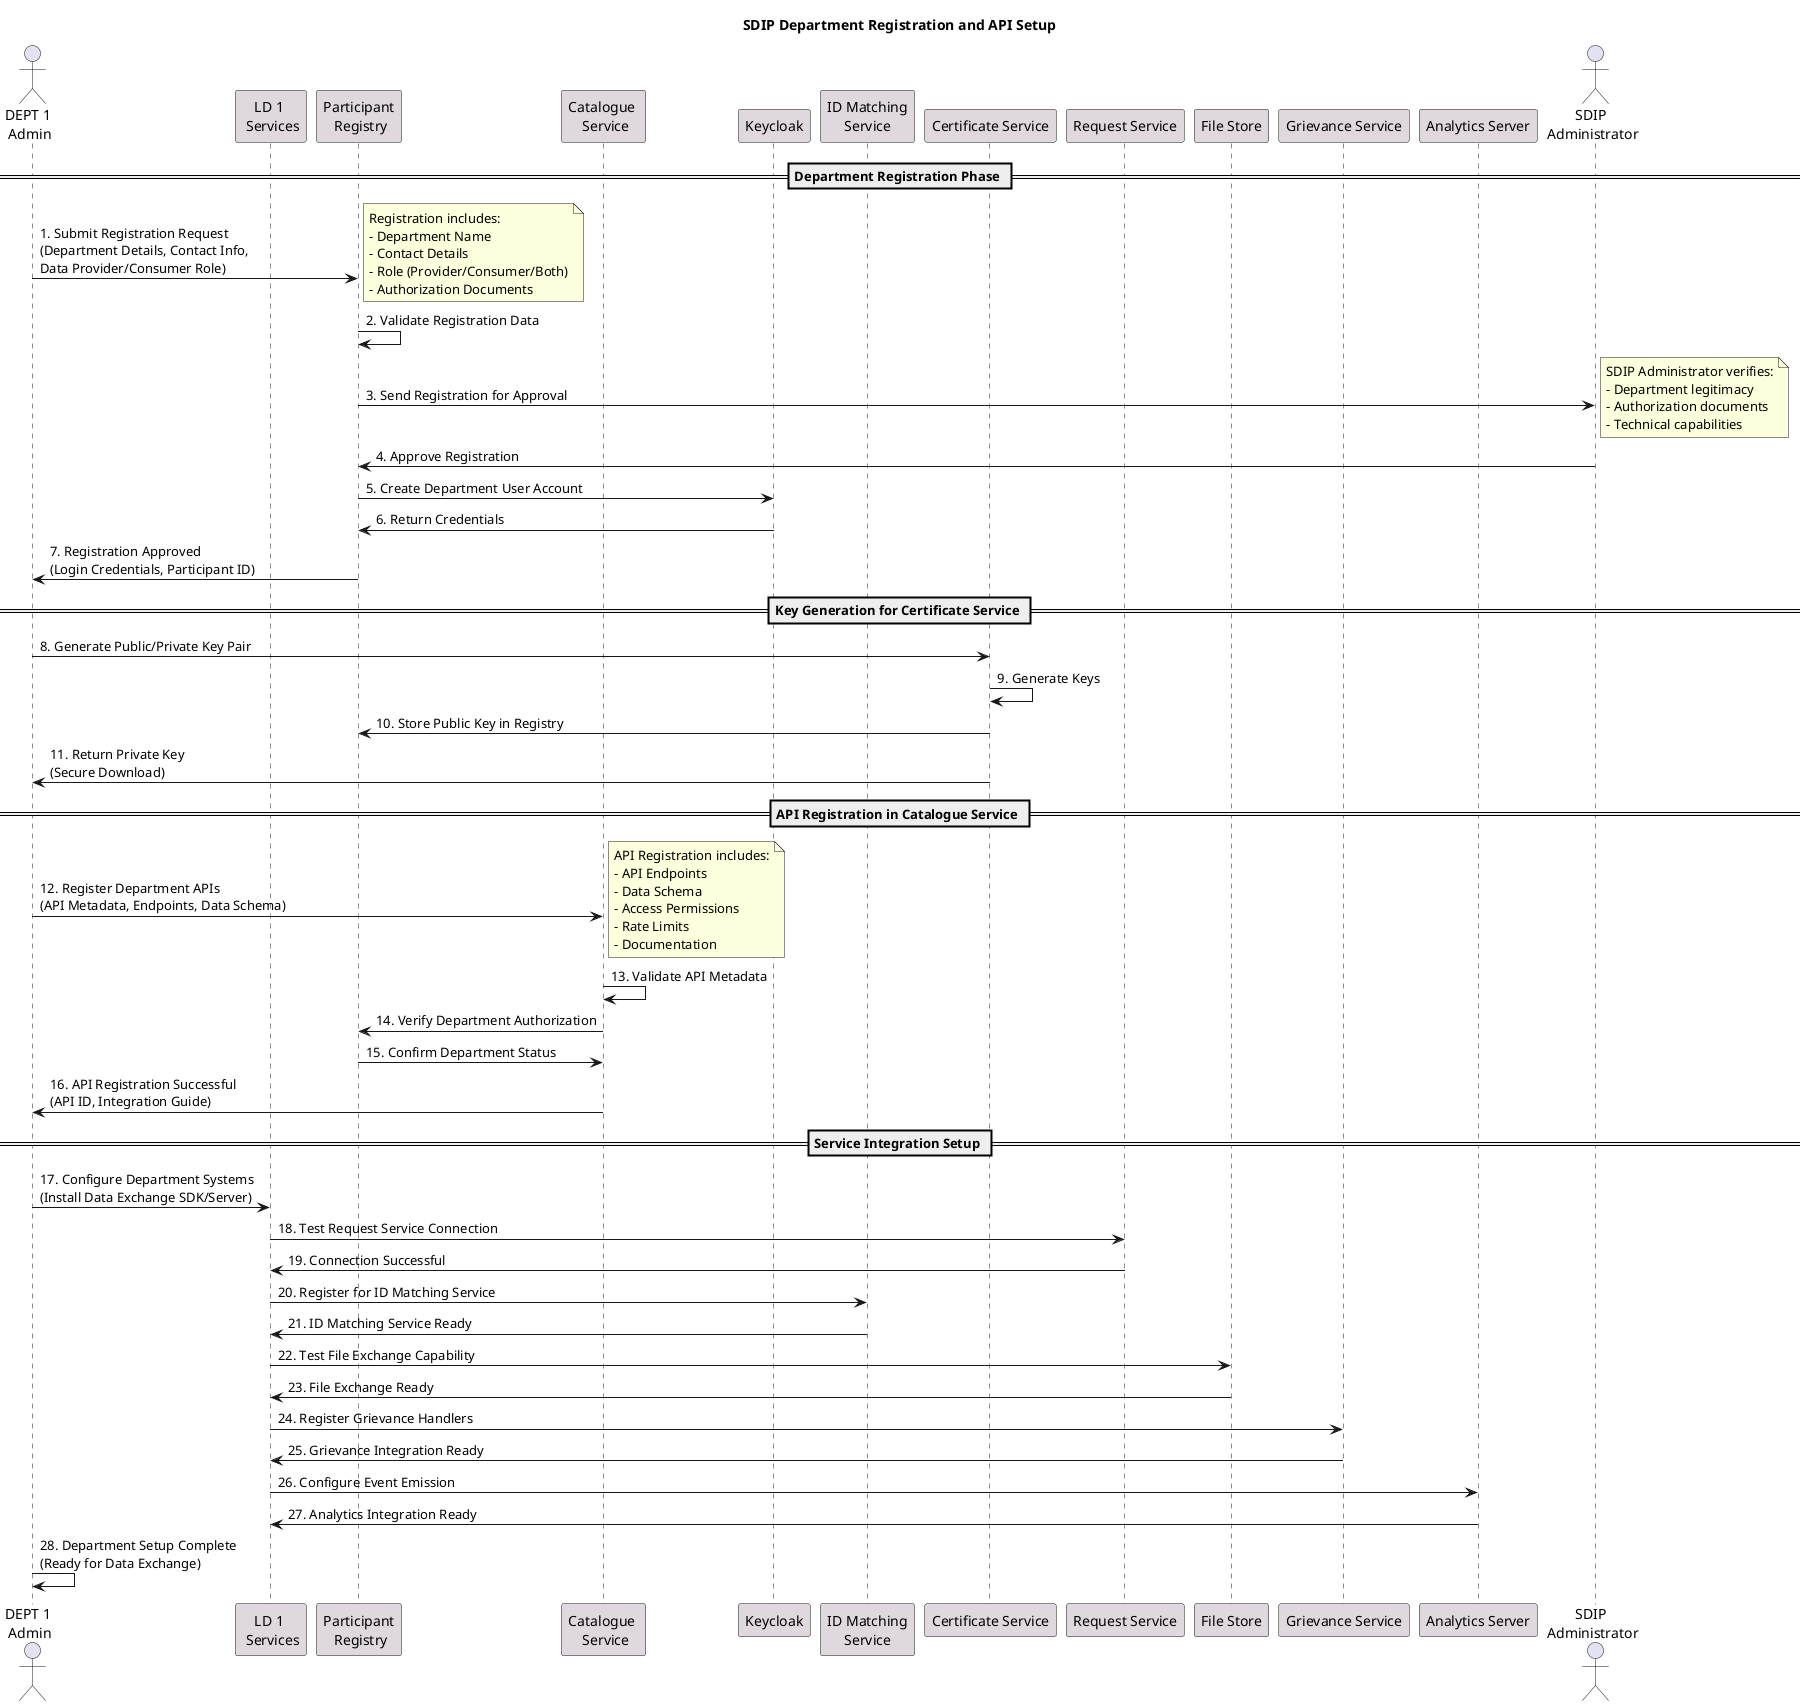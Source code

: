 @startuml
title SDIP Department Registration and API Setup

actor Dept1Admin as "DEPT 1 \nAdmin" order 1
participant ld1Dept as "LD 1 \n Services" order 1 #DFd9Df
participant ParticipantRegistry as "Participant\n Registry" order 3 #DFd9Df
participant CatalogueService as "Catalogue \n Service" order 4 #DFd9Df
participant Keycloak as "Keycloak" order 5 #DFd9Df
participant IdMatcher as "ID Matching\nService" order 5 #DFd9Df
participant CertificateServer as "Certificate Service" order 6 #DFd9Df
participant RequestService as "Request Service" order 7 #DFd9Df
participant FileStore as "File Store" order 8 #DFd9Df
participant GrievanceService as "Grievance Service" order 9 #DFd9Df
participant AnalyticsServer as "Analytics Server" order 10 #DFd9Df
actor SDIPAdmin as "SDIP \nAdministrator" order 11

== Department Registration Phase ==

Dept1Admin -> ParticipantRegistry: 1. Submit Registration Request\n(Department Details, Contact Info, \nData Provider/Consumer Role)
note right
Registration includes:
- Department Name
- Contact Details  
- Role (Provider/Consumer/Both)
- Authorization Documents
end note

ParticipantRegistry -> ParticipantRegistry: 2. Validate Registration Data
ParticipantRegistry -> SDIPAdmin: 3. Send Registration for Approval
note right
SDIP Administrator verifies:
- Department legitimacy
- Authorization documents
- Technical capabilities
end note

SDIPAdmin -> ParticipantRegistry: 4. Approve Registration
ParticipantRegistry -> Keycloak: 5. Create Department User Account
Keycloak -> ParticipantRegistry: 6. Return Credentials
ParticipantRegistry -> Dept1Admin: 7. Registration Approved\n(Login Credentials, Participant ID)

== Key Generation for Certificate Service ==

Dept1Admin -> CertificateServer: 8. Generate Public/Private Key Pair
CertificateServer -> CertificateServer: 9. Generate Keys
CertificateServer -> ParticipantRegistry: 10. Store Public Key in Registry
CertificateServer -> Dept1Admin: 11. Return Private Key\n(Secure Download)

== API Registration in Catalogue Service ==

Dept1Admin -> CatalogueService: 12. Register Department APIs\n(API Metadata, Endpoints, Data Schema)
note right
API Registration includes:
- API Endpoints
- Data Schema
- Access Permissions
- Rate Limits
- Documentation
end note

CatalogueService -> CatalogueService: 13. Validate API Metadata
CatalogueService -> ParticipantRegistry: 14. Verify Department Authorization
ParticipantRegistry -> CatalogueService: 15. Confirm Department Status
CatalogueService -> Dept1Admin: 16. API Registration Successful\n(API ID, Integration Guide)

== Service Integration Setup ==

Dept1Admin -> ld1Dept: 17. Configure Department Systems\n(Install Data Exchange SDK/Server)
ld1Dept -> RequestService: 18. Test Request Service Connection
RequestService -> ld1Dept: 19. Connection Successful

ld1Dept -> IdMatcher: 20. Register for ID Matching Service
IdMatcher -> ld1Dept: 21. ID Matching Service Ready

ld1Dept -> FileStore: 22. Test File Exchange Capability
FileStore -> ld1Dept: 23. File Exchange Ready

ld1Dept -> GrievanceService: 24. Register Grievance Handlers
GrievanceService -> ld1Dept: 25. Grievance Integration Ready

ld1Dept -> AnalyticsServer: 26. Configure Event Emission
AnalyticsServer -> ld1Dept: 27. Analytics Integration Ready

Dept1Admin -> Dept1Admin: 28. Department Setup Complete\n(Ready for Data Exchange)

@enduml
